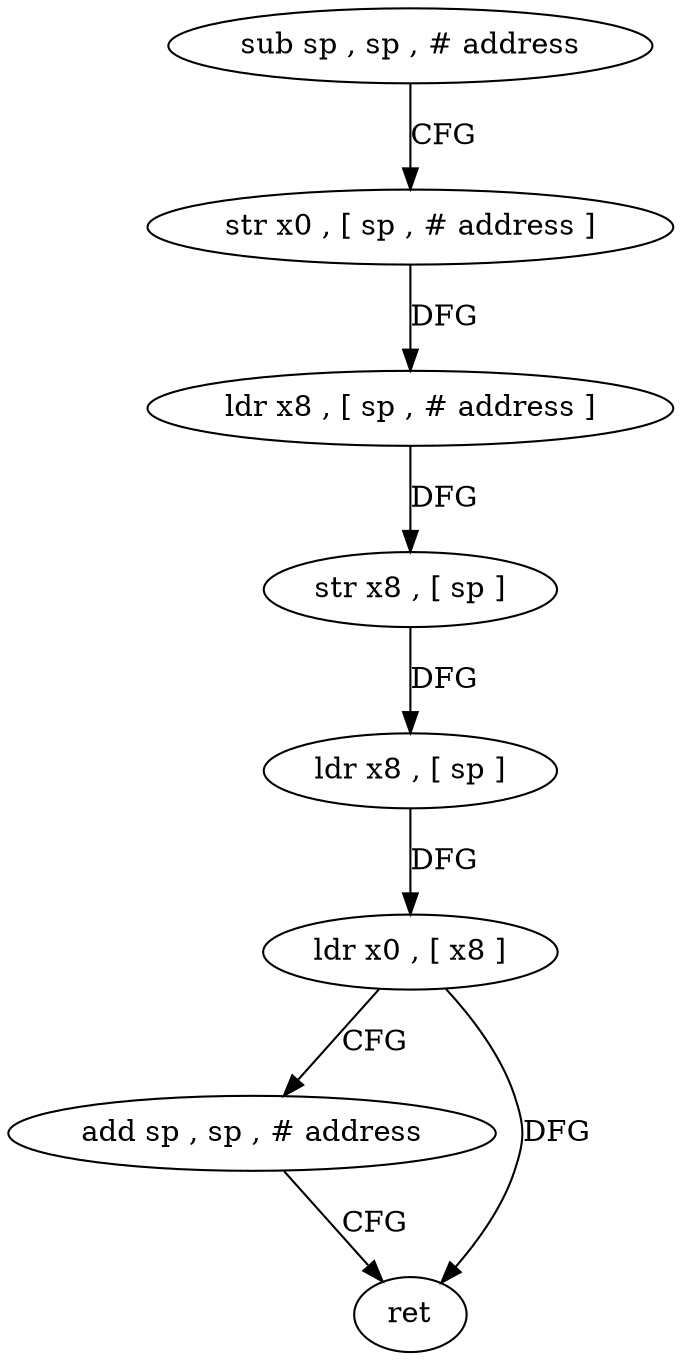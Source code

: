 digraph "func" {
"147064" [label = "sub sp , sp , # address" ]
"147068" [label = "str x0 , [ sp , # address ]" ]
"147072" [label = "ldr x8 , [ sp , # address ]" ]
"147076" [label = "str x8 , [ sp ]" ]
"147080" [label = "ldr x8 , [ sp ]" ]
"147084" [label = "ldr x0 , [ x8 ]" ]
"147088" [label = "add sp , sp , # address" ]
"147092" [label = "ret" ]
"147064" -> "147068" [ label = "CFG" ]
"147068" -> "147072" [ label = "DFG" ]
"147072" -> "147076" [ label = "DFG" ]
"147076" -> "147080" [ label = "DFG" ]
"147080" -> "147084" [ label = "DFG" ]
"147084" -> "147088" [ label = "CFG" ]
"147084" -> "147092" [ label = "DFG" ]
"147088" -> "147092" [ label = "CFG" ]
}
